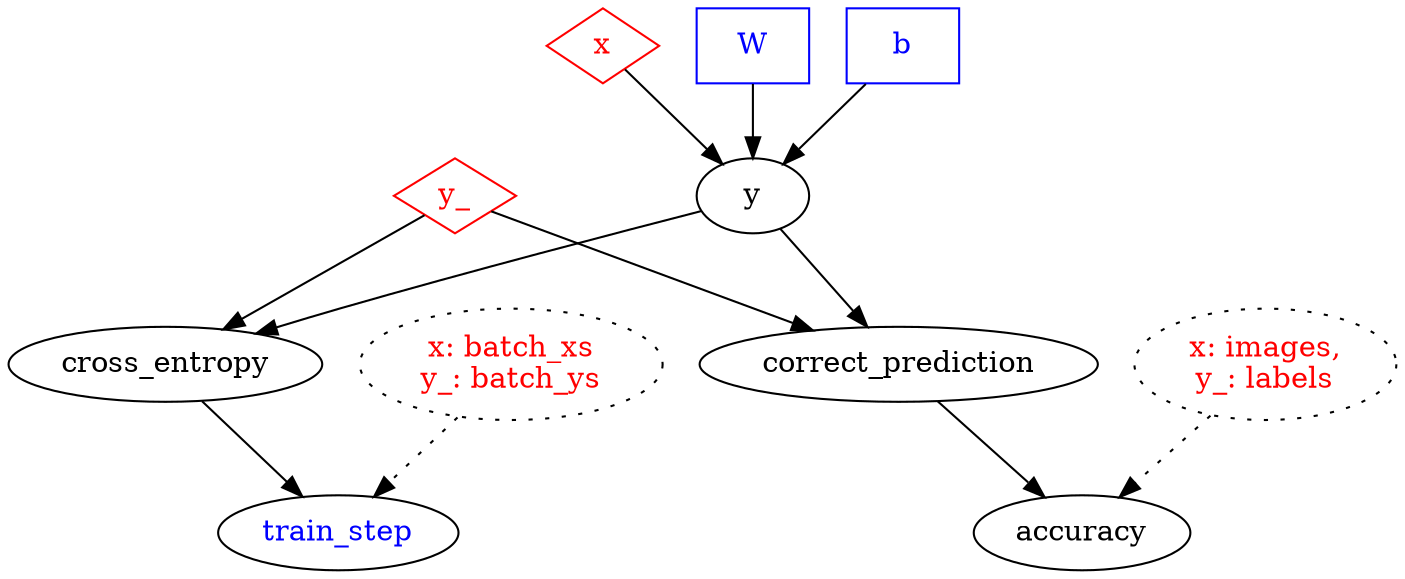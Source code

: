 digraph G {
  x [shape=diamond,color=red,fontcolor=red];
  W [shape=box,color=blue,fontcolor=blue];
  b [shape=box,color=blue,fontcolor=blue];
  y_ [shape=diamond,color=red,fontcolor=red];
  train_step [fontcolor=blue];
  x -> y;
  W -> y;
  b -> y;
  y -> cross_entropy;
  y_ -> cross_entropy;
  cross_entropy -> train_step;
  data_batch [label="x: batch_xs\ny_: batch_ys",style=dotted,fontcolor=red];
  data_batch -> train_step [style=dotted];
  y -> correct_prediction;
  y_ -> correct_prediction;
  correct_prediction -> accuracy;
  data_all [label="x: images,\ny_: labels",style=dotted,fontcolor=red];
  data_all -> accuracy [style=dotted];
}
# Convert into an image with: dot -Tpng -o tutorial_02.png tutorial_02.dot

